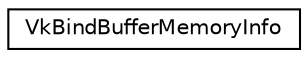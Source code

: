 digraph "Graphical Class Hierarchy"
{
 // LATEX_PDF_SIZE
  edge [fontname="Helvetica",fontsize="10",labelfontname="Helvetica",labelfontsize="10"];
  node [fontname="Helvetica",fontsize="10",shape=record];
  rankdir="LR";
  Node0 [label="VkBindBufferMemoryInfo",height=0.2,width=0.4,color="black", fillcolor="white", style="filled",URL="$structVkBindBufferMemoryInfo.html",tooltip=" "];
}
